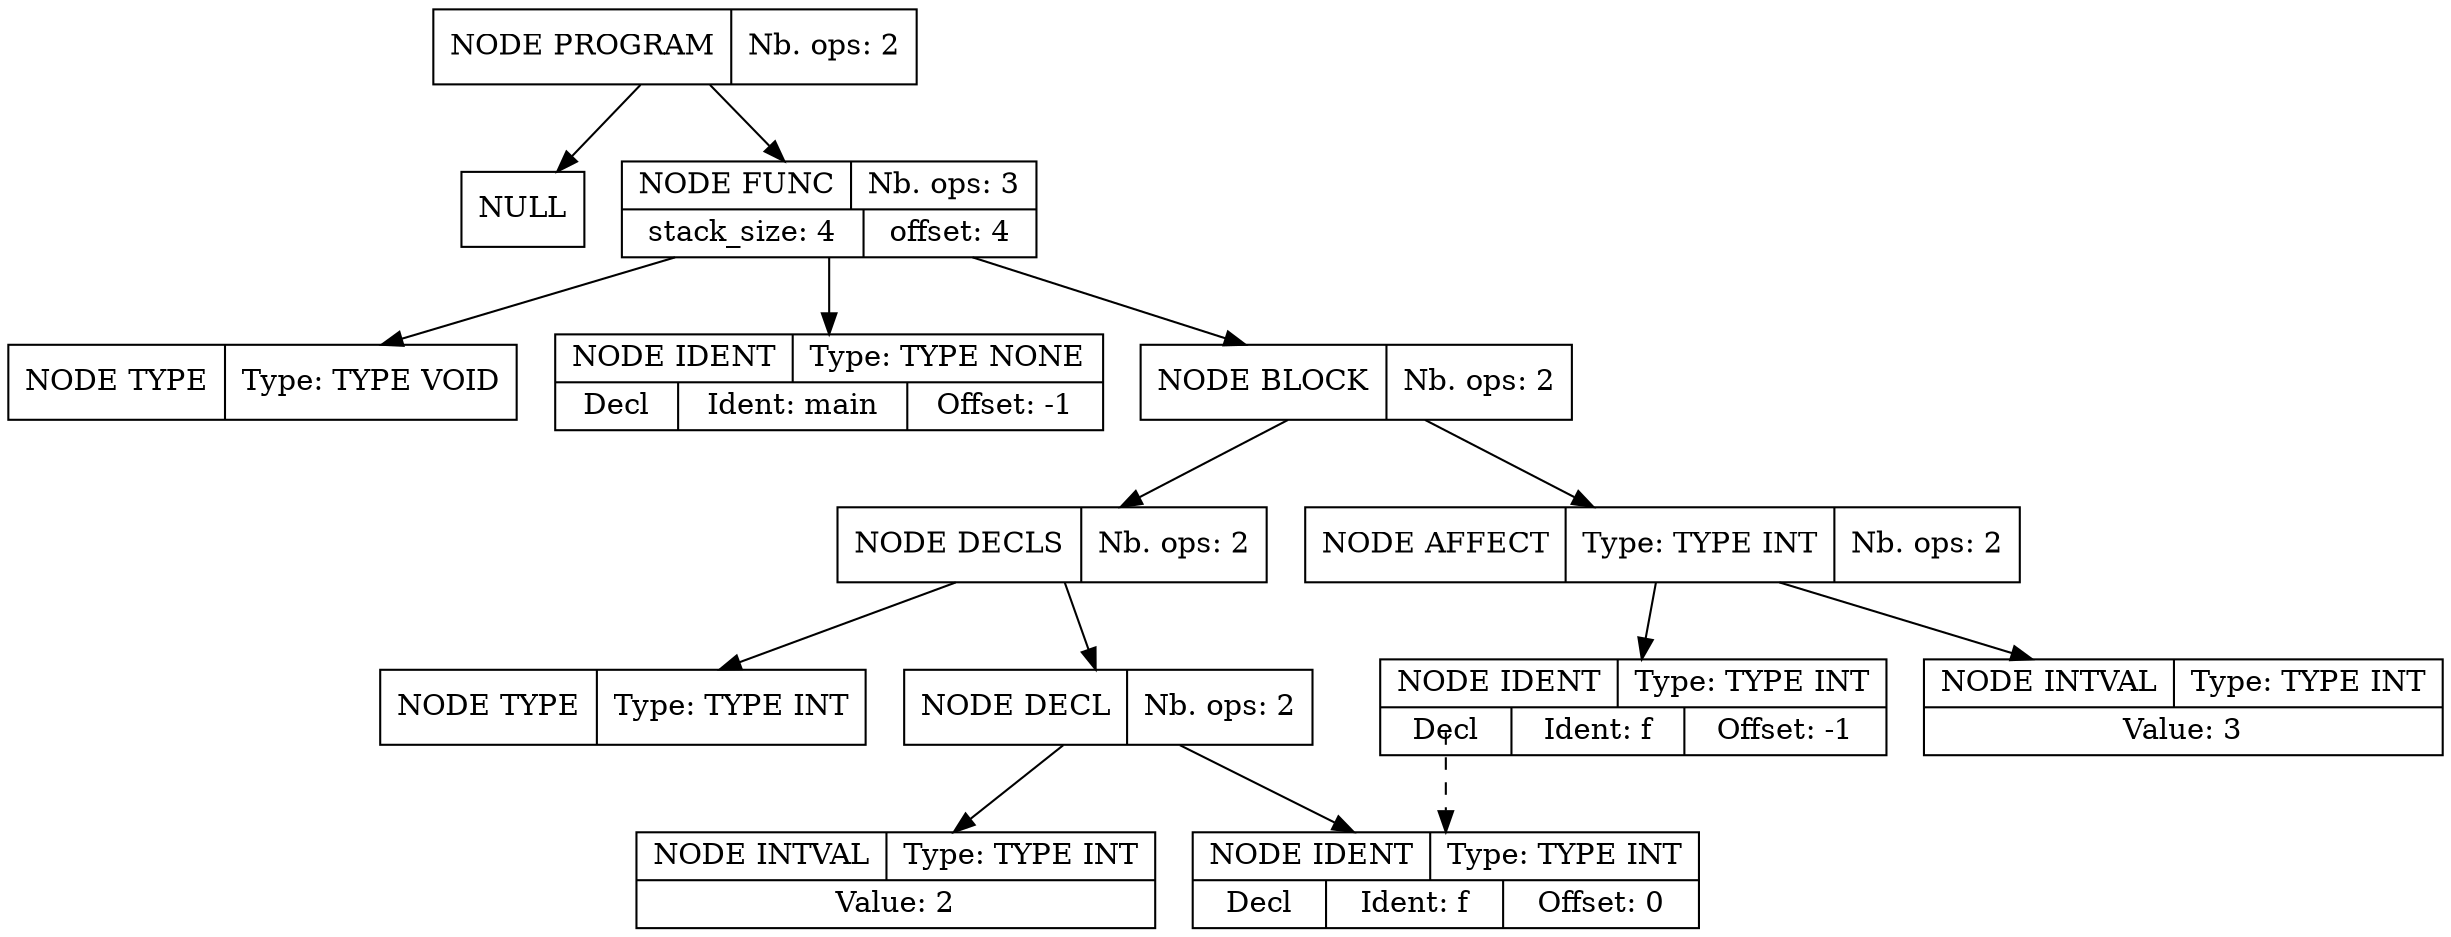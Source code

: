digraph global_vars {
    N1 [shape=record, label="{{NODE PROGRAM|Nb. ops: 2}}"];
    N2 [shape=record, label="{{NULL}}"];
    edge[tailclip=true];
    N1 -> N2
    N3 [shape=record, label="{{NODE FUNC|Nb. ops: 3}|{stack_size: 4|offset: 4}}"];
    N4 [shape=record, label="{{NODE TYPE|Type: TYPE VOID}}"];
    edge[tailclip=true];
    N3 -> N4
    N5 [shape=record, label="{{NODE IDENT|Type: TYPE NONE}|{<decl>Decl      |Ident: main|Offset: -1}}"];
    edge[tailclip=true];
    N3 -> N5
    N6 [shape=record, label="{{NODE BLOCK|Nb. ops: 2}}"];
    N7 [shape=record, label="{{NODE DECLS|Nb. ops: 2}}"];
    N8 [shape=record, label="{{NODE TYPE|Type: TYPE INT}}"];
    edge[tailclip=true];
    N7 -> N8
    N9 [shape=record, label="{{NODE DECL|Nb. ops: 2}}"];
    N10 [shape=record, label="{{NODE IDENT|Type: TYPE INT}|{<decl>Decl      |Ident: f|Offset: 0}}"];
    edge[tailclip=true];
    N9 -> N10
    N11 [shape=record, label="{{NODE INTVAL|Type: TYPE INT}|{Value: 2}}"];
    edge[tailclip=true];
    N9 -> N11
    edge[tailclip=true];
    N7 -> N9
    edge[tailclip=true];
    N6 -> N7
    N12 [shape=record, label="{{NODE AFFECT|Type: TYPE INT|Nb. ops: 2}}"];
    N13 [shape=record, label="{{NODE IDENT|Type: TYPE INT}|{<decl>Decl      |Ident: f|Offset: -1}}"];
    edge[tailclip=false];
    "N13":decl:c -> "N10" [style=dashed]
    edge[tailclip=true];
    N12 -> N13
    N14 [shape=record, label="{{NODE INTVAL|Type: TYPE INT}|{Value: 3}}"];
    edge[tailclip=true];
    N12 -> N14
    edge[tailclip=true];
    N6 -> N12
    edge[tailclip=true];
    N3 -> N6
    edge[tailclip=true];
    N1 -> N3
}